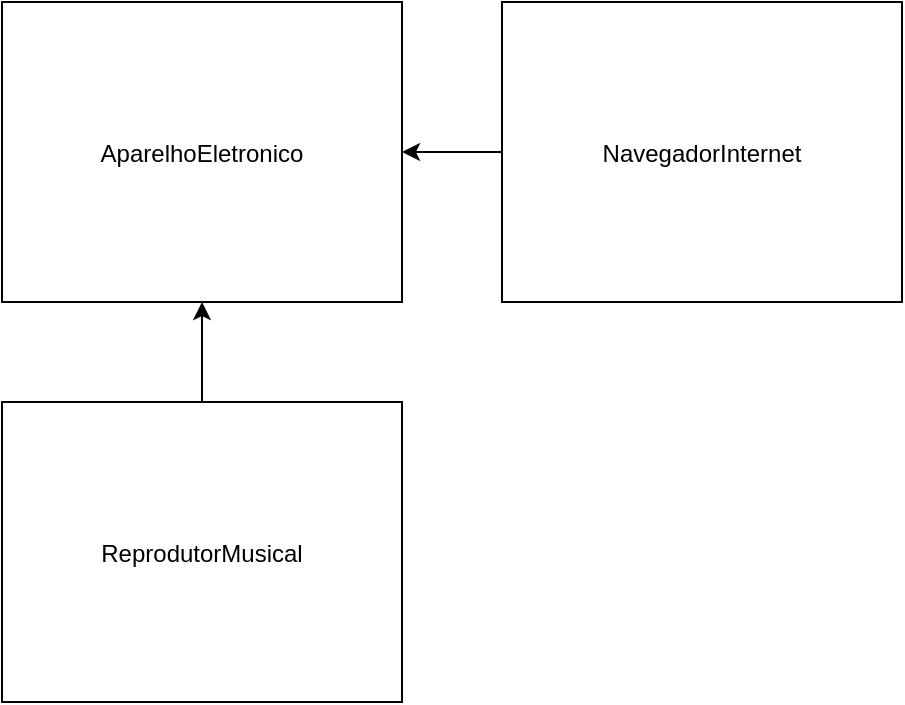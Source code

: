 <?xml version="1.0" encoding="UTF-8"?>
<mxGraphModel dx="1024" dy="768" grid="1" gridSize="10" guides="1" tooltips="1" connect="1" arrows="1" fold="1" page="1" pageScale="1" pageWidth="827" pageHeight="1169" math="0" shadow="0">
  <root>
    <mxCell id="0" />
    <mxCell id="1" parent="0" />
    
    <!-- Classe AparelhoEletronico -->
    <mxCell id="2" value="AparelhoEletronico" style="shape=rectangle;fillColor=#ffffff;strokeColor=#000000;" vertex="1" parent="1">
      <mxGeometry x="50" y="50" width="200" height="150" as="geometry" />
    </mxCell>
    
    <!-- Classe NavegadorInternet -->
    <mxCell id="3" value="NavegadorInternet" style="shape=rectangle;fillColor=#ffffff;strokeColor=#000000;" vertex="1" parent="1">
      <mxGeometry x="300" y="50" width="200" height="150" as="geometry" />
    </mxCell>
    
    <!-- Classe ReprodutorMusical -->
    <mxCell id="4" value="ReprodutorMusical" style="shape=rectangle;fillColor=#ffffff;strokeColor=#000000;" vertex="1" parent="1">
      <mxGeometry x="50" y="250" width="200" height="150" as="geometry" />
    </mxCell>
    
    <!-- Relacionamento NavegadorInternet - AparelhoEletronico -->
    <mxCell id="5" style="edgeStyle=elbowEdgeStyle;rounded=1;" edge="1" parent="1" source="3" target="2">
      <mxGeometry relative="1" as="geometry" />
    </mxCell>
    
    <!-- Relacionamento ReprodutorMusical - AparelhoEletronico -->
    <mxCell id="6" style="edgeStyle=elbowEdgeStyle;rounded=1;" edge="1" parent="1" source="4" target="2">
      <mxGeometry relative="1" as="geometry" />
    </mxCell>
  </root>
</mxGraphModel>
